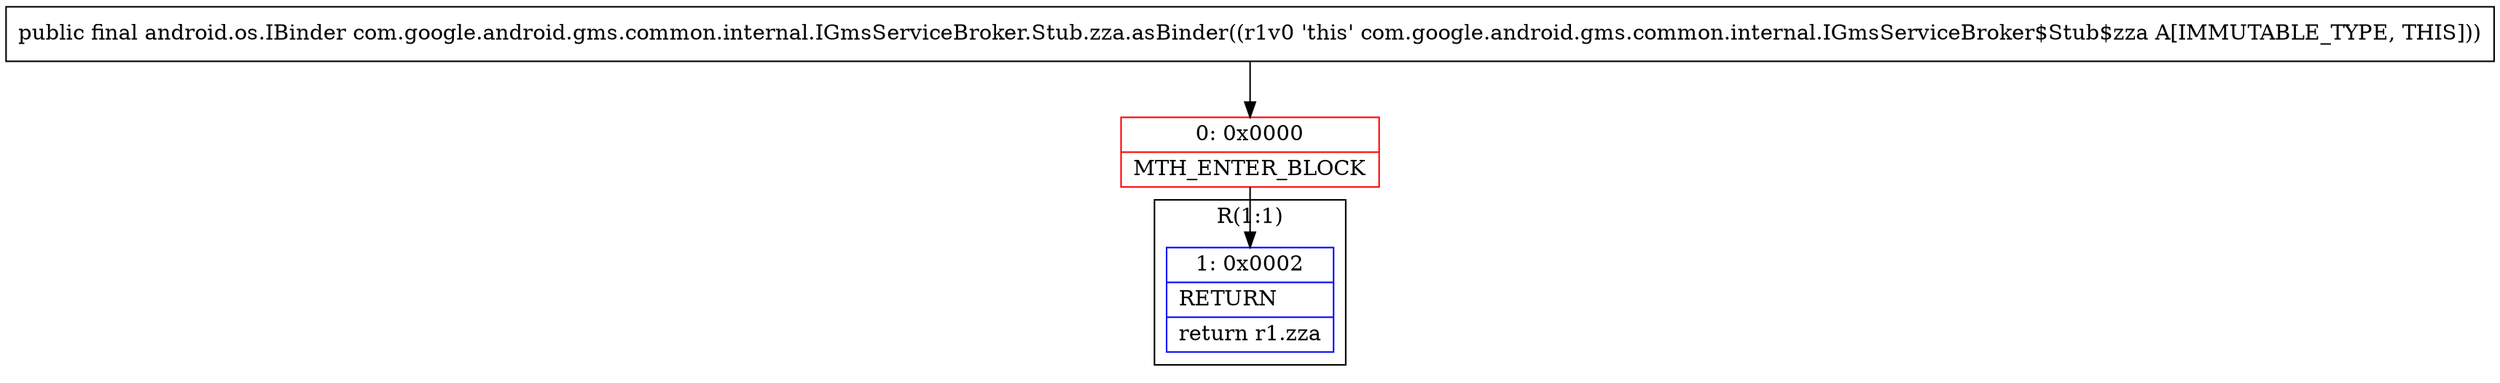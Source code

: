 digraph "CFG forcom.google.android.gms.common.internal.IGmsServiceBroker.Stub.zza.asBinder()Landroid\/os\/IBinder;" {
subgraph cluster_Region_467183906 {
label = "R(1:1)";
node [shape=record,color=blue];
Node_1 [shape=record,label="{1\:\ 0x0002|RETURN\l|return r1.zza\l}"];
}
Node_0 [shape=record,color=red,label="{0\:\ 0x0000|MTH_ENTER_BLOCK\l}"];
MethodNode[shape=record,label="{public final android.os.IBinder com.google.android.gms.common.internal.IGmsServiceBroker.Stub.zza.asBinder((r1v0 'this' com.google.android.gms.common.internal.IGmsServiceBroker$Stub$zza A[IMMUTABLE_TYPE, THIS])) }"];
MethodNode -> Node_0;
Node_0 -> Node_1;
}


